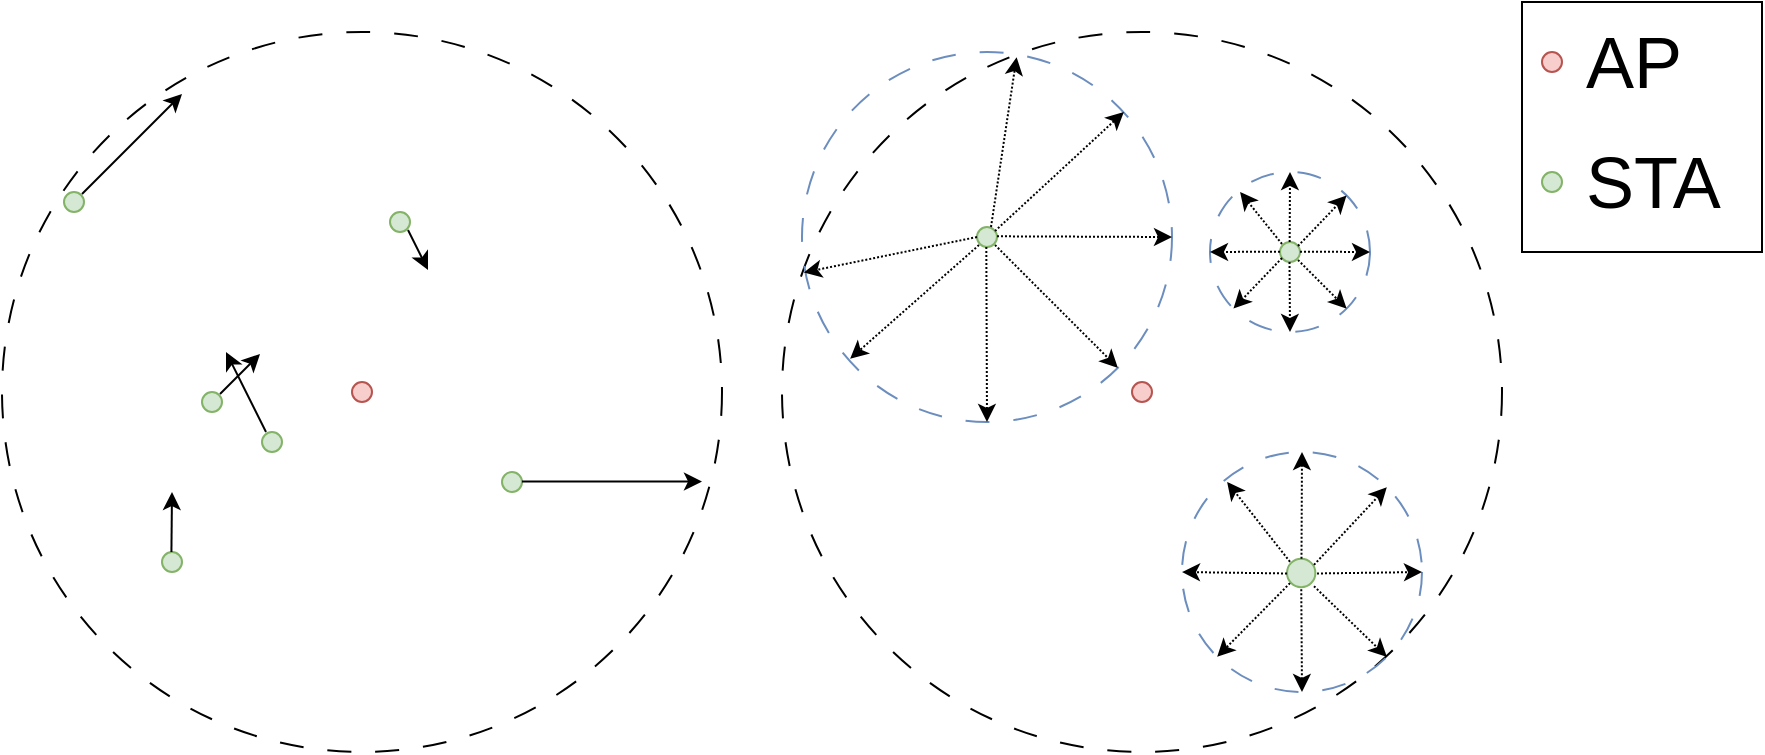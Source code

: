 <mxfile version="20.8.16" type="device"><diagram name="Page-1" id="ESPpZhMZRWXILLE1NTvo"><mxGraphModel dx="2245" dy="820" grid="1" gridSize="10" guides="1" tooltips="1" connect="1" arrows="1" fold="1" page="1" pageScale="1" pageWidth="827" pageHeight="1169" math="0" shadow="0"><root><mxCell id="0"/><mxCell id="1" parent="0"/><mxCell id="i2y-608YV88UijpDVpKU-1" value="" style="ellipse;whiteSpace=wrap;html=1;aspect=fixed;fillColor=none;dashed=1;dashPattern=12 12;movable=1;resizable=1;rotatable=1;deletable=1;editable=1;connectable=1;" parent="1" vertex="1"><mxGeometry x="120" y="240" width="360" height="360" as="geometry"/></mxCell><mxCell id="i2y-608YV88UijpDVpKU-2" value="" style="ellipse;whiteSpace=wrap;html=1;aspect=fixed;fillColor=#f8cecc;strokeColor=#b85450;" parent="1" vertex="1"><mxGeometry x="295" y="415" width="10" height="10" as="geometry"/></mxCell><mxCell id="DaPRIPOhFskCdYyj2J6w-12" value="" style="group" parent="1" vertex="1" connectable="0"><mxGeometry x="334" y="310" width="80" height="80" as="geometry"/></mxCell><mxCell id="i2y-608YV88UijpDVpKU-4" value="" style="ellipse;whiteSpace=wrap;html=1;aspect=fixed;fillColor=#d5e8d4;strokeColor=#82b366;" parent="DaPRIPOhFskCdYyj2J6w-12" vertex="1"><mxGeometry x="35" y="35" width="10" height="10" as="geometry"/></mxCell><mxCell id="DaPRIPOhFskCdYyj2J6w-2" value="" style="ellipse;whiteSpace=wrap;html=1;aspect=fixed;fillColor=none;dashed=1;dashPattern=12 12;strokeColor=#6c8ebf;" parent="DaPRIPOhFskCdYyj2J6w-12" vertex="1"><mxGeometry width="80" height="80" as="geometry"/></mxCell><mxCell id="i2y-608YV88UijpDVpKU-11" value="" style="endArrow=classic;html=1;rounded=0;entryX=1;entryY=1;entryDx=0;entryDy=0;dashed=1;dashPattern=1 1;" parent="DaPRIPOhFskCdYyj2J6w-12" target="DaPRIPOhFskCdYyj2J6w-2" edge="1"><mxGeometry width="50" height="50" relative="1" as="geometry"><mxPoint x="44" y="44" as="sourcePoint"/><mxPoint x="54" y="64" as="targetPoint"/></mxGeometry></mxCell><mxCell id="DaPRIPOhFskCdYyj2J6w-4" value="" style="endArrow=classic;html=1;rounded=0;entryX=0.5;entryY=1;entryDx=0;entryDy=0;dashed=1;dashPattern=1 1;" parent="DaPRIPOhFskCdYyj2J6w-12" target="DaPRIPOhFskCdYyj2J6w-2" edge="1"><mxGeometry width="50" height="50" relative="1" as="geometry"><mxPoint x="39.76" y="45" as="sourcePoint"/><mxPoint x="39.76" y="74.28" as="targetPoint"/></mxGeometry></mxCell><mxCell id="DaPRIPOhFskCdYyj2J6w-6" value="" style="endArrow=classic;html=1;rounded=0;entryX=1;entryY=0.5;entryDx=0;entryDy=0;dashed=1;dashPattern=1 1;" parent="DaPRIPOhFskCdYyj2J6w-12" target="DaPRIPOhFskCdYyj2J6w-2" edge="1"><mxGeometry width="50" height="50" relative="1" as="geometry"><mxPoint x="45" y="39.83" as="sourcePoint"/><mxPoint x="75" y="39.83" as="targetPoint"/></mxGeometry></mxCell><mxCell id="DaPRIPOhFskCdYyj2J6w-7" value="" style="endArrow=classic;html=1;rounded=0;dashed=1;dashPattern=1 1;" parent="DaPRIPOhFskCdYyj2J6w-12" target="DaPRIPOhFskCdYyj2J6w-2" edge="1"><mxGeometry width="50" height="50" relative="1" as="geometry"><mxPoint x="39.83" y="35.0" as="sourcePoint"/><mxPoint x="39.83" y="10.17" as="targetPoint"/></mxGeometry></mxCell><mxCell id="DaPRIPOhFskCdYyj2J6w-8" value="" style="endArrow=classic;html=1;rounded=0;entryX=0;entryY=0.5;entryDx=0;entryDy=0;dashed=1;dashPattern=1 1;" parent="DaPRIPOhFskCdYyj2J6w-12" target="DaPRIPOhFskCdYyj2J6w-2" edge="1"><mxGeometry width="50" height="50" relative="1" as="geometry"><mxPoint x="35" y="39.83" as="sourcePoint"/><mxPoint x="-5" y="39.83" as="targetPoint"/></mxGeometry></mxCell><mxCell id="DaPRIPOhFskCdYyj2J6w-9" value="" style="endArrow=classic;html=1;rounded=0;entryX=0;entryY=1;entryDx=0;entryDy=0;dashed=1;dashPattern=1 1;" parent="DaPRIPOhFskCdYyj2J6w-12" target="DaPRIPOhFskCdYyj2J6w-2" edge="1"><mxGeometry width="50" height="50" relative="1" as="geometry"><mxPoint x="36" y="43" as="sourcePoint"/><mxPoint x="6" y="73.17" as="targetPoint"/></mxGeometry></mxCell><mxCell id="DaPRIPOhFskCdYyj2J6w-10" value="" style="endArrow=classic;html=1;rounded=0;entryX=1;entryY=0;entryDx=0;entryDy=0;dashed=1;dashPattern=1 1;" parent="DaPRIPOhFskCdYyj2J6w-12" target="DaPRIPOhFskCdYyj2J6w-2" edge="1"><mxGeometry width="50" height="50" relative="1" as="geometry"><mxPoint x="44" y="37" as="sourcePoint"/><mxPoint x="74" y="17" as="targetPoint"/></mxGeometry></mxCell><mxCell id="DaPRIPOhFskCdYyj2J6w-11" value="" style="endArrow=classic;html=1;rounded=0;entryX=0.188;entryY=0.125;entryDx=0;entryDy=0;entryPerimeter=0;dashed=1;dashPattern=1 1;" parent="DaPRIPOhFskCdYyj2J6w-12" target="DaPRIPOhFskCdYyj2J6w-2" edge="1"><mxGeometry width="50" height="50" relative="1" as="geometry"><mxPoint x="36" y="36" as="sourcePoint"/><mxPoint x="16" y="11" as="targetPoint"/></mxGeometry></mxCell><mxCell id="DaPRIPOhFskCdYyj2J6w-13" value="" style="group" parent="1" vertex="1" connectable="0"><mxGeometry x="320" y="450" width="120" height="122" as="geometry"/></mxCell><mxCell id="DaPRIPOhFskCdYyj2J6w-14" value="" style="ellipse;whiteSpace=wrap;html=1;aspect=fixed;fillColor=#d5e8d4;strokeColor=#82b366;" parent="DaPRIPOhFskCdYyj2J6w-13" vertex="1"><mxGeometry x="52.5" y="53.375" width="14.186" height="14.186" as="geometry"/></mxCell><mxCell id="DaPRIPOhFskCdYyj2J6w-15" value="" style="ellipse;whiteSpace=wrap;html=1;aspect=fixed;fillColor=none;dashed=1;dashPattern=12 12;strokeColor=#6c8ebf;" parent="DaPRIPOhFskCdYyj2J6w-13" vertex="1"><mxGeometry width="120" height="120" as="geometry"/></mxCell><mxCell id="DaPRIPOhFskCdYyj2J6w-16" value="" style="endArrow=classic;html=1;rounded=0;entryX=1;entryY=1;entryDx=0;entryDy=0;dashed=1;dashPattern=1 1;" parent="DaPRIPOhFskCdYyj2J6w-13" target="DaPRIPOhFskCdYyj2J6w-15" edge="1"><mxGeometry width="50" height="50" relative="1" as="geometry"><mxPoint x="66" y="67.1" as="sourcePoint"/><mxPoint x="81" y="97.6" as="targetPoint"/></mxGeometry></mxCell><mxCell id="DaPRIPOhFskCdYyj2J6w-17" value="" style="endArrow=classic;html=1;rounded=0;entryX=0.5;entryY=1;entryDx=0;entryDy=0;dashed=1;dashPattern=1 1;" parent="DaPRIPOhFskCdYyj2J6w-13" target="DaPRIPOhFskCdYyj2J6w-15" edge="1"><mxGeometry width="50" height="50" relative="1" as="geometry"><mxPoint x="59.64" y="68.625" as="sourcePoint"/><mxPoint x="59.64" y="113.277" as="targetPoint"/></mxGeometry></mxCell><mxCell id="DaPRIPOhFskCdYyj2J6w-18" value="" style="endArrow=classic;html=1;rounded=0;entryX=1;entryY=0.5;entryDx=0;entryDy=0;dashed=1;dashPattern=1 1;" parent="DaPRIPOhFskCdYyj2J6w-13" target="DaPRIPOhFskCdYyj2J6w-15" edge="1"><mxGeometry width="50" height="50" relative="1" as="geometry"><mxPoint x="67.5" y="60.741" as="sourcePoint"/><mxPoint x="112.5" y="60.741" as="targetPoint"/></mxGeometry></mxCell><mxCell id="DaPRIPOhFskCdYyj2J6w-19" value="" style="endArrow=classic;html=1;rounded=0;dashed=1;dashPattern=1 1;entryX=0.5;entryY=0;entryDx=0;entryDy=0;" parent="DaPRIPOhFskCdYyj2J6w-13" target="DaPRIPOhFskCdYyj2J6w-15" edge="1"><mxGeometry width="50" height="50" relative="1" as="geometry"><mxPoint x="59.745" y="53.375" as="sourcePoint"/><mxPoint x="59.745" y="15.509" as="targetPoint"/></mxGeometry></mxCell><mxCell id="DaPRIPOhFskCdYyj2J6w-20" value="" style="endArrow=classic;html=1;rounded=0;entryX=0;entryY=0.5;entryDx=0;entryDy=0;dashed=1;dashPattern=1 1;" parent="DaPRIPOhFskCdYyj2J6w-13" target="DaPRIPOhFskCdYyj2J6w-15" edge="1"><mxGeometry width="50" height="50" relative="1" as="geometry"><mxPoint x="52.5" y="60.741" as="sourcePoint"/><mxPoint x="-7.5" y="60.741" as="targetPoint"/></mxGeometry></mxCell><mxCell id="DaPRIPOhFskCdYyj2J6w-21" value="" style="endArrow=classic;html=1;rounded=0;entryX=0;entryY=1;entryDx=0;entryDy=0;dashed=1;dashPattern=1 1;" parent="DaPRIPOhFskCdYyj2J6w-13" target="DaPRIPOhFskCdYyj2J6w-15" edge="1"><mxGeometry width="50" height="50" relative="1" as="geometry"><mxPoint x="54" y="65.575" as="sourcePoint"/><mxPoint x="9" y="111.584" as="targetPoint"/></mxGeometry></mxCell><mxCell id="DaPRIPOhFskCdYyj2J6w-22" value="" style="endArrow=classic;html=1;rounded=0;entryX=1;entryY=0;entryDx=0;entryDy=0;dashed=1;dashPattern=1 1;" parent="DaPRIPOhFskCdYyj2J6w-13" target="DaPRIPOhFskCdYyj2J6w-15" edge="1"><mxGeometry width="50" height="50" relative="1" as="geometry"><mxPoint x="66" y="56.425" as="sourcePoint"/><mxPoint x="111" y="25.925" as="targetPoint"/></mxGeometry></mxCell><mxCell id="DaPRIPOhFskCdYyj2J6w-23" value="" style="endArrow=classic;html=1;rounded=0;entryX=0.188;entryY=0.125;entryDx=0;entryDy=0;entryPerimeter=0;dashed=1;dashPattern=1 1;" parent="DaPRIPOhFskCdYyj2J6w-13" target="DaPRIPOhFskCdYyj2J6w-15" edge="1"><mxGeometry width="50" height="50" relative="1" as="geometry"><mxPoint x="54" y="54.9" as="sourcePoint"/><mxPoint x="24" y="16.775" as="targetPoint"/></mxGeometry></mxCell><mxCell id="DaPRIPOhFskCdYyj2J6w-24" value="" style="ellipse;whiteSpace=wrap;html=1;aspect=fixed;dashed=1;dashPattern=12 12;fillColor=none;strokeColor=#6c8ebf;" parent="1" vertex="1"><mxGeometry x="130" y="250" width="185" height="185" as="geometry"/></mxCell><mxCell id="i2y-608YV88UijpDVpKU-6" value="" style="ellipse;whiteSpace=wrap;html=1;aspect=fixed;fillColor=#d5e8d4;strokeColor=#82b366;" parent="1" vertex="1"><mxGeometry x="217.5" y="337.5" width="10" height="10" as="geometry"/></mxCell><mxCell id="i2y-608YV88UijpDVpKU-10" value="" style="endArrow=classic;html=1;rounded=0;entryX=0.58;entryY=0.014;entryDx=0;entryDy=0;entryPerimeter=0;dashed=1;dashPattern=1 1;" parent="1" target="DaPRIPOhFskCdYyj2J6w-24" edge="1"><mxGeometry width="50" height="50" relative="1" as="geometry"><mxPoint x="224.5" y="337.5" as="sourcePoint"/><mxPoint x="237.5" y="257.5" as="targetPoint"/></mxGeometry></mxCell><mxCell id="DaPRIPOhFskCdYyj2J6w-25" value="" style="endArrow=classic;html=1;rounded=0;entryX=0.005;entryY=0.596;entryDx=0;entryDy=0;entryPerimeter=0;dashed=1;dashPattern=1 1;" parent="1" target="DaPRIPOhFskCdYyj2J6w-24" edge="1"><mxGeometry width="50" height="50" relative="1" as="geometry"><mxPoint x="217.5" y="342.5" as="sourcePoint"/><mxPoint x="180.3" y="362.5" as="targetPoint"/></mxGeometry></mxCell><mxCell id="k8Cg0kj4n6-IqLh7JFdf-4" value="" style="endArrow=classic;html=1;rounded=0;dashed=1;dashPattern=1 1;entryX=1;entryY=0.5;entryDx=0;entryDy=0;" edge="1" parent="1" target="DaPRIPOhFskCdYyj2J6w-24"><mxGeometry width="50" height="50" relative="1" as="geometry"><mxPoint x="227.5" y="342.16" as="sourcePoint"/><mxPoint x="301.5" y="342.66" as="targetPoint"/></mxGeometry></mxCell><mxCell id="k8Cg0kj4n6-IqLh7JFdf-5" value="" style="endArrow=classic;html=1;rounded=0;dashed=1;dashPattern=1 1;entryX=0.5;entryY=1;entryDx=0;entryDy=0;" edge="1" parent="1" target="DaPRIPOhFskCdYyj2J6w-24"><mxGeometry width="50" height="50" relative="1" as="geometry"><mxPoint x="222.16" y="347.5" as="sourcePoint"/><mxPoint x="222.16" y="407.5" as="targetPoint"/></mxGeometry></mxCell><mxCell id="k8Cg0kj4n6-IqLh7JFdf-6" value="" style="endArrow=classic;html=1;rounded=0;dashed=1;dashPattern=1 1;entryX=1;entryY=1;entryDx=0;entryDy=0;" edge="1" parent="1" target="DaPRIPOhFskCdYyj2J6w-24"><mxGeometry width="50" height="50" relative="1" as="geometry"><mxPoint x="226.5" y="346.5" as="sourcePoint"/><mxPoint x="276.5" y="396.5" as="targetPoint"/></mxGeometry></mxCell><mxCell id="k8Cg0kj4n6-IqLh7JFdf-7" value="" style="endArrow=classic;html=1;rounded=0;dashed=1;dashPattern=1 1;entryX=0.13;entryY=0.829;entryDx=0;entryDy=0;entryPerimeter=0;" edge="1" parent="1" target="DaPRIPOhFskCdYyj2J6w-24"><mxGeometry width="50" height="50" relative="1" as="geometry"><mxPoint x="218.5" y="346.5" as="sourcePoint"/><mxPoint x="168.5" y="392.91" as="targetPoint"/></mxGeometry></mxCell><mxCell id="k8Cg0kj4n6-IqLh7JFdf-8" value="" style="endArrow=classic;html=1;rounded=0;dashed=1;dashPattern=1 1;entryX=0.87;entryY=0.162;entryDx=0;entryDy=0;entryPerimeter=0;" edge="1" parent="1" target="DaPRIPOhFskCdYyj2J6w-24"><mxGeometry width="50" height="50" relative="1" as="geometry"><mxPoint x="226.5" y="339.5" as="sourcePoint"/><mxPoint x="289.123" y="281.386" as="targetPoint"/></mxGeometry></mxCell><mxCell id="k8Cg0kj4n6-IqLh7JFdf-13" value="" style="ellipse;whiteSpace=wrap;html=1;aspect=fixed;fillColor=none;dashed=1;dashPattern=12 12;" vertex="1" parent="1"><mxGeometry x="-270" y="240" width="360" height="360" as="geometry"/></mxCell><mxCell id="k8Cg0kj4n6-IqLh7JFdf-14" value="" style="ellipse;whiteSpace=wrap;html=1;aspect=fixed;fillColor=#f8cecc;strokeColor=#b85450;" vertex="1" parent="1"><mxGeometry x="-95" y="415" width="10" height="10" as="geometry"/></mxCell><mxCell id="k8Cg0kj4n6-IqLh7JFdf-15" value="" style="ellipse;whiteSpace=wrap;html=1;aspect=fixed;fillColor=#d5e8d4;strokeColor=#82b366;" vertex="1" parent="1"><mxGeometry x="-20" y="460" width="10" height="10" as="geometry"/></mxCell><mxCell id="k8Cg0kj4n6-IqLh7JFdf-16" value="" style="ellipse;whiteSpace=wrap;html=1;aspect=fixed;fillColor=#d5e8d4;strokeColor=#82b366;" vertex="1" parent="1"><mxGeometry x="-76" y="330" width="10" height="10" as="geometry"/></mxCell><mxCell id="k8Cg0kj4n6-IqLh7JFdf-17" value="" style="ellipse;whiteSpace=wrap;html=1;aspect=fixed;fillColor=#d5e8d4;strokeColor=#82b366;" vertex="1" parent="1"><mxGeometry x="-170" y="420" width="10" height="10" as="geometry"/></mxCell><mxCell id="k8Cg0kj4n6-IqLh7JFdf-18" value="" style="ellipse;whiteSpace=wrap;html=1;aspect=fixed;fillColor=#d5e8d4;strokeColor=#82b366;" vertex="1" parent="1"><mxGeometry x="-239" y="320" width="10" height="10" as="geometry"/></mxCell><mxCell id="k8Cg0kj4n6-IqLh7JFdf-19" value="" style="endArrow=classic;html=1;rounded=0;" edge="1" parent="1"><mxGeometry width="50" height="50" relative="1" as="geometry"><mxPoint x="-230" y="321" as="sourcePoint"/><mxPoint x="-180" y="271" as="targetPoint"/></mxGeometry></mxCell><mxCell id="k8Cg0kj4n6-IqLh7JFdf-20" value="" style="endArrow=classic;html=1;rounded=0;" edge="1" parent="1"><mxGeometry width="50" height="50" relative="1" as="geometry"><mxPoint x="-67" y="339.0" as="sourcePoint"/><mxPoint x="-57" y="359.0" as="targetPoint"/></mxGeometry></mxCell><mxCell id="k8Cg0kj4n6-IqLh7JFdf-21" value="" style="endArrow=classic;html=1;rounded=0;" edge="1" parent="1"><mxGeometry width="50" height="50" relative="1" as="geometry"><mxPoint x="-161" y="421" as="sourcePoint"/><mxPoint x="-141" y="401" as="targetPoint"/></mxGeometry></mxCell><mxCell id="k8Cg0kj4n6-IqLh7JFdf-22" value="" style="endArrow=classic;html=1;rounded=0;" edge="1" parent="1"><mxGeometry width="50" height="50" relative="1" as="geometry"><mxPoint x="-10.0" y="464.76" as="sourcePoint"/><mxPoint x="80.0" y="464.76" as="targetPoint"/></mxGeometry></mxCell><mxCell id="k8Cg0kj4n6-IqLh7JFdf-23" value="" style="ellipse;whiteSpace=wrap;html=1;aspect=fixed;fillColor=#d5e8d4;strokeColor=#82b366;" vertex="1" parent="1"><mxGeometry x="-140" y="440" width="10" height="10" as="geometry"/></mxCell><mxCell id="k8Cg0kj4n6-IqLh7JFdf-24" value="" style="ellipse;whiteSpace=wrap;html=1;aspect=fixed;fillColor=#d5e8d4;strokeColor=#82b366;" vertex="1" parent="1"><mxGeometry x="-190" y="500" width="10" height="10" as="geometry"/></mxCell><mxCell id="k8Cg0kj4n6-IqLh7JFdf-25" value="" style="endArrow=classic;html=1;rounded=0;" edge="1" parent="1"><mxGeometry width="50" height="50" relative="1" as="geometry"><mxPoint x="-185.29" y="500" as="sourcePoint"/><mxPoint x="-185" y="470.0" as="targetPoint"/></mxGeometry></mxCell><mxCell id="k8Cg0kj4n6-IqLh7JFdf-26" value="" style="endArrow=classic;html=1;rounded=0;" edge="1" parent="1"><mxGeometry width="50" height="50" relative="1" as="geometry"><mxPoint x="-138" y="440.0" as="sourcePoint"/><mxPoint x="-158" y="400.0" as="targetPoint"/></mxGeometry></mxCell><mxCell id="k8Cg0kj4n6-IqLh7JFdf-27" value="" style="ellipse;whiteSpace=wrap;html=1;aspect=fixed;fillColor=#f8cecc;strokeColor=#b85450;" vertex="1" parent="1"><mxGeometry x="500" y="250" width="10" height="10" as="geometry"/></mxCell><mxCell id="k8Cg0kj4n6-IqLh7JFdf-28" value="" style="ellipse;whiteSpace=wrap;html=1;aspect=fixed;fillColor=#d5e8d4;strokeColor=#82b366;" vertex="1" parent="1"><mxGeometry x="500" y="310" width="10" height="10" as="geometry"/></mxCell><mxCell id="k8Cg0kj4n6-IqLh7JFdf-29" value="&lt;font style=&quot;font-size: 36px;&quot;&gt;AP&lt;/font&gt;" style="text;html=1;strokeColor=none;fillColor=none;align=left;verticalAlign=middle;whiteSpace=wrap;rounded=0;" vertex="1" parent="1"><mxGeometry x="520" y="240" width="60" height="30" as="geometry"/></mxCell><mxCell id="k8Cg0kj4n6-IqLh7JFdf-30" value="&lt;font style=&quot;font-size: 36px;&quot;&gt;STA&lt;/font&gt;" style="text;html=1;strokeColor=none;fillColor=none;align=left;verticalAlign=middle;whiteSpace=wrap;rounded=0;" vertex="1" parent="1"><mxGeometry x="520" y="300" width="70" height="30" as="geometry"/></mxCell><mxCell id="k8Cg0kj4n6-IqLh7JFdf-31" value="" style="rounded=0;whiteSpace=wrap;html=1;fontSize=36;fillColor=none;" vertex="1" parent="1"><mxGeometry x="490" y="225" width="120" height="125" as="geometry"/></mxCell></root></mxGraphModel></diagram></mxfile>